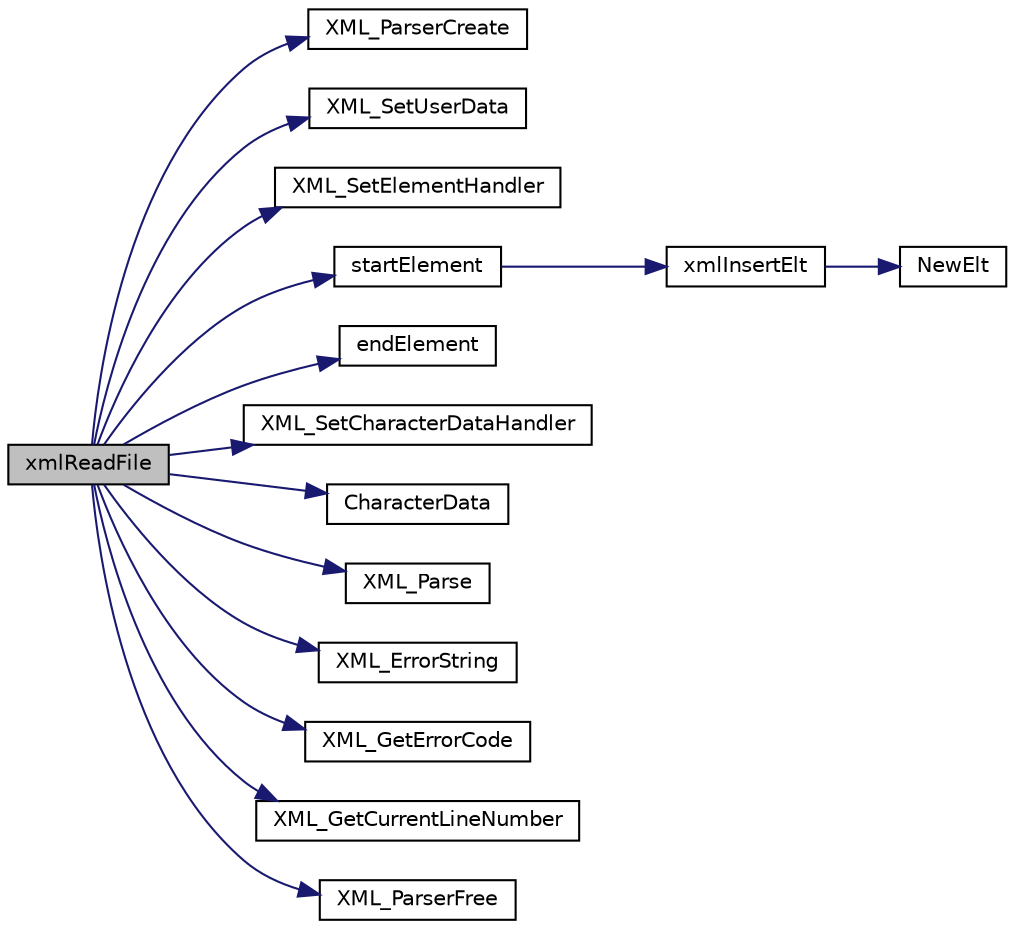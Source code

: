 digraph "xmlReadFile"
{
  edge [fontname="Helvetica",fontsize="10",labelfontname="Helvetica",labelfontsize="10"];
  node [fontname="Helvetica",fontsize="10",shape=record];
  rankdir="LR";
  Node1 [label="xmlReadFile",height=0.2,width=0.4,color="black", fillcolor="grey75", style="filled", fontcolor="black"];
  Node1 -> Node2 [color="midnightblue",fontsize="10",style="solid",fontname="Helvetica"];
  Node2 [label="XML_ParserCreate",height=0.2,width=0.4,color="black", fillcolor="white", style="filled",URL="$xmlparse_8h.html#ade0dde4b0e968d0ca6276f44576e13f7"];
  Node1 -> Node3 [color="midnightblue",fontsize="10",style="solid",fontname="Helvetica"];
  Node3 [label="XML_SetUserData",height=0.2,width=0.4,color="black", fillcolor="white", style="filled",URL="$xmlparse_8h.html#aa5537176d35f3a2a96f9a56886ea1752"];
  Node1 -> Node4 [color="midnightblue",fontsize="10",style="solid",fontname="Helvetica"];
  Node4 [label="XML_SetElementHandler",height=0.2,width=0.4,color="black", fillcolor="white", style="filled",URL="$xmlparse_8h.html#a8196f30d3a7d9af1d4ef6d19393670ce"];
  Node1 -> Node5 [color="midnightblue",fontsize="10",style="solid",fontname="Helvetica"];
  Node5 [label="startElement",height=0.2,width=0.4,color="black", fillcolor="white", style="filled",URL="$xml_8cpp.html#a84fc0c996422218b7ac1692067b297a1"];
  Node5 -> Node6 [color="midnightblue",fontsize="10",style="solid",fontname="Helvetica"];
  Node6 [label="xmlInsertElt",height=0.2,width=0.4,color="black", fillcolor="white", style="filled",URL="$xml_8cpp.html#a56f9127bf5c52afd777579da187103c0"];
  Node6 -> Node7 [color="midnightblue",fontsize="10",style="solid",fontname="Helvetica"];
  Node7 [label="NewElt",height=0.2,width=0.4,color="black", fillcolor="white", style="filled",URL="$xml_8cpp.html#a54547ca1c533e2c79f011f7018b0c86d"];
  Node1 -> Node8 [color="midnightblue",fontsize="10",style="solid",fontname="Helvetica"];
  Node8 [label="endElement",height=0.2,width=0.4,color="black", fillcolor="white", style="filled",URL="$xml_8cpp.html#a54172122837cf3d5a980603bef13f5ac"];
  Node1 -> Node9 [color="midnightblue",fontsize="10",style="solid",fontname="Helvetica"];
  Node9 [label="XML_SetCharacterDataHandler",height=0.2,width=0.4,color="black", fillcolor="white", style="filled",URL="$xmlparse_8h.html#af4a8f55b12dd536bd25ff184f69777ea"];
  Node1 -> Node10 [color="midnightblue",fontsize="10",style="solid",fontname="Helvetica"];
  Node10 [label="CharacterData",height=0.2,width=0.4,color="black", fillcolor="white", style="filled",URL="$xml_8cpp.html#a8fcbd0d1b99a782dc1d871aba8bf0c8d"];
  Node1 -> Node11 [color="midnightblue",fontsize="10",style="solid",fontname="Helvetica"];
  Node11 [label="XML_Parse",height=0.2,width=0.4,color="black", fillcolor="white", style="filled",URL="$xmlparse_8h.html#aa06dad15892c63db00b52076959824ab"];
  Node1 -> Node12 [color="midnightblue",fontsize="10",style="solid",fontname="Helvetica"];
  Node12 [label="XML_ErrorString",height=0.2,width=0.4,color="black", fillcolor="white", style="filled",URL="$xmlparse_8h.html#ad5096213a0c5e65394c9cce5c378edbe"];
  Node1 -> Node13 [color="midnightblue",fontsize="10",style="solid",fontname="Helvetica"];
  Node13 [label="XML_GetErrorCode",height=0.2,width=0.4,color="black", fillcolor="white", style="filled",URL="$xmlparse_8h.html#a52353f6b74112285d2480e5396de1909"];
  Node1 -> Node14 [color="midnightblue",fontsize="10",style="solid",fontname="Helvetica"];
  Node14 [label="XML_GetCurrentLineNumber",height=0.2,width=0.4,color="black", fillcolor="white", style="filled",URL="$xmlparse_8h.html#af83853fd6e66f9e3da11533240c4225f"];
  Node1 -> Node15 [color="midnightblue",fontsize="10",style="solid",fontname="Helvetica"];
  Node15 [label="XML_ParserFree",height=0.2,width=0.4,color="black", fillcolor="white", style="filled",URL="$xmlparse_8h.html#ad46cb4a3a84d2b767811fc788b7cf90f"];
}
